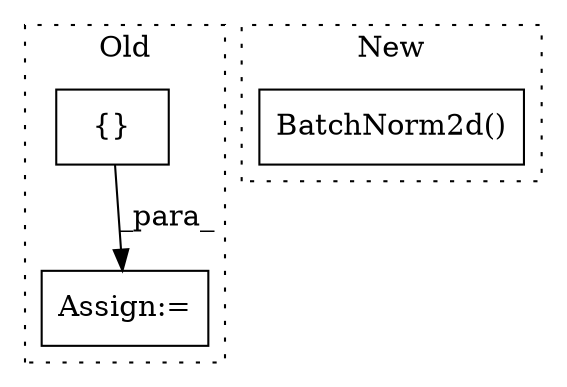 digraph G {
subgraph cluster0 {
1 [label="{}" a="59" s="6559,6685" l="1,0" shape="box"];
3 [label="Assign:=" a="68" s="6555" l="4" shape="box"];
label = "Old";
style="dotted";
}
subgraph cluster1 {
2 [label="BatchNorm2d()" a="75" s="2583,2601" l="15,1" shape="box"];
label = "New";
style="dotted";
}
1 -> 3 [label="_para_"];
}